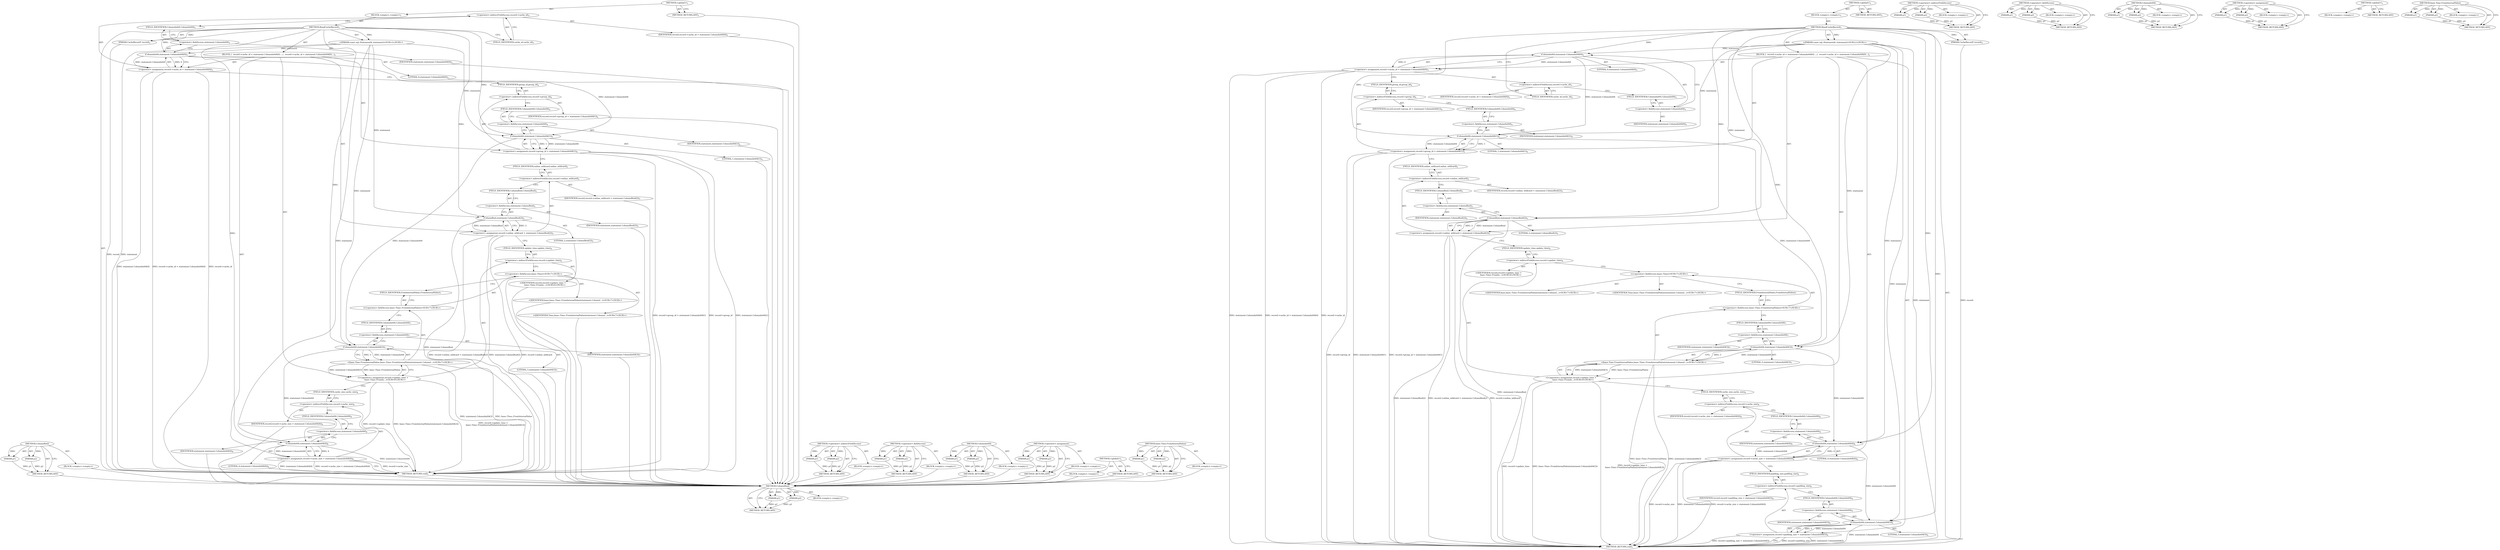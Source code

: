 digraph "base.Time.FromInternalValue" {
vulnerable_106 [label=<(METHOD,ColumnBool)>];
vulnerable_107 [label=<(PARAM,p1)>];
vulnerable_108 [label=<(PARAM,p2)>];
vulnerable_109 [label=<(BLOCK,&lt;empty&gt;,&lt;empty&gt;)>];
vulnerable_110 [label=<(METHOD_RETURN,ANY)>];
vulnerable_6 [label=<(METHOD,&lt;global&gt;)<SUB>1</SUB>>];
vulnerable_7 [label=<(BLOCK,&lt;empty&gt;,&lt;empty&gt;)<SUB>1</SUB>>];
vulnerable_8 [label=<(METHOD,ReadCacheRecord)<SUB>1</SUB>>];
vulnerable_9 [label="<(PARAM,const sql::Statement&amp; statement)<SUB>2</SUB>>"];
vulnerable_10 [label=<(PARAM,CacheRecord* record)<SUB>2</SUB>>];
vulnerable_11 [label=<(BLOCK,{
  record-&gt;cache_id = statement.ColumnInt64(0)...,{
  record-&gt;cache_id = statement.ColumnInt64(0)...)<SUB>2</SUB>>];
vulnerable_12 [label=<(&lt;operator&gt;.assignment,record-&gt;cache_id = statement.ColumnInt64(0))<SUB>3</SUB>>];
vulnerable_13 [label=<(&lt;operator&gt;.indirectFieldAccess,record-&gt;cache_id)<SUB>3</SUB>>];
vulnerable_14 [label=<(IDENTIFIER,record,record-&gt;cache_id = statement.ColumnInt64(0))<SUB>3</SUB>>];
vulnerable_15 [label=<(FIELD_IDENTIFIER,cache_id,cache_id)<SUB>3</SUB>>];
vulnerable_16 [label=<(ColumnInt64,statement.ColumnInt64(0))<SUB>3</SUB>>];
vulnerable_17 [label=<(&lt;operator&gt;.fieldAccess,statement.ColumnInt64)<SUB>3</SUB>>];
vulnerable_18 [label=<(IDENTIFIER,statement,statement.ColumnInt64(0))<SUB>3</SUB>>];
vulnerable_19 [label=<(FIELD_IDENTIFIER,ColumnInt64,ColumnInt64)<SUB>3</SUB>>];
vulnerable_20 [label=<(LITERAL,0,statement.ColumnInt64(0))<SUB>3</SUB>>];
vulnerable_21 [label=<(&lt;operator&gt;.assignment,record-&gt;group_id = statement.ColumnInt64(1))<SUB>4</SUB>>];
vulnerable_22 [label=<(&lt;operator&gt;.indirectFieldAccess,record-&gt;group_id)<SUB>4</SUB>>];
vulnerable_23 [label=<(IDENTIFIER,record,record-&gt;group_id = statement.ColumnInt64(1))<SUB>4</SUB>>];
vulnerable_24 [label=<(FIELD_IDENTIFIER,group_id,group_id)<SUB>4</SUB>>];
vulnerable_25 [label=<(ColumnInt64,statement.ColumnInt64(1))<SUB>4</SUB>>];
vulnerable_26 [label=<(&lt;operator&gt;.fieldAccess,statement.ColumnInt64)<SUB>4</SUB>>];
vulnerable_27 [label=<(IDENTIFIER,statement,statement.ColumnInt64(1))<SUB>4</SUB>>];
vulnerable_28 [label=<(FIELD_IDENTIFIER,ColumnInt64,ColumnInt64)<SUB>4</SUB>>];
vulnerable_29 [label=<(LITERAL,1,statement.ColumnInt64(1))<SUB>4</SUB>>];
vulnerable_30 [label=<(&lt;operator&gt;.assignment,record-&gt;online_wildcard = statement.ColumnBool(2))<SUB>5</SUB>>];
vulnerable_31 [label=<(&lt;operator&gt;.indirectFieldAccess,record-&gt;online_wildcard)<SUB>5</SUB>>];
vulnerable_32 [label=<(IDENTIFIER,record,record-&gt;online_wildcard = statement.ColumnBool(2))<SUB>5</SUB>>];
vulnerable_33 [label=<(FIELD_IDENTIFIER,online_wildcard,online_wildcard)<SUB>5</SUB>>];
vulnerable_34 [label=<(ColumnBool,statement.ColumnBool(2))<SUB>5</SUB>>];
vulnerable_35 [label=<(&lt;operator&gt;.fieldAccess,statement.ColumnBool)<SUB>5</SUB>>];
vulnerable_36 [label=<(IDENTIFIER,statement,statement.ColumnBool(2))<SUB>5</SUB>>];
vulnerable_37 [label=<(FIELD_IDENTIFIER,ColumnBool,ColumnBool)<SUB>5</SUB>>];
vulnerable_38 [label=<(LITERAL,2,statement.ColumnBool(2))<SUB>5</SUB>>];
vulnerable_39 [label="<(&lt;operator&gt;.assignment,record-&gt;update_time =
       base::Time::FromIn...)<SUB>6</SUB>>"];
vulnerable_40 [label=<(&lt;operator&gt;.indirectFieldAccess,record-&gt;update_time)<SUB>6</SUB>>];
vulnerable_41 [label="<(IDENTIFIER,record,record-&gt;update_time =
       base::Time::FromIn...)<SUB>6</SUB>>"];
vulnerable_42 [label=<(FIELD_IDENTIFIER,update_time,update_time)<SUB>6</SUB>>];
vulnerable_43 [label="<(base.Time.FromInternalValue,base::Time::FromInternalValue(statement.ColumnI...)<SUB>7</SUB>>"];
vulnerable_44 [label="<(&lt;operator&gt;.fieldAccess,base::Time::FromInternalValue)<SUB>7</SUB>>"];
vulnerable_45 [label="<(&lt;operator&gt;.fieldAccess,base::Time)<SUB>7</SUB>>"];
vulnerable_46 [label="<(IDENTIFIER,base,base::Time::FromInternalValue(statement.ColumnI...)<SUB>7</SUB>>"];
vulnerable_47 [label="<(IDENTIFIER,Time,base::Time::FromInternalValue(statement.ColumnI...)<SUB>7</SUB>>"];
vulnerable_48 [label=<(FIELD_IDENTIFIER,FromInternalValue,FromInternalValue)<SUB>7</SUB>>];
vulnerable_49 [label=<(ColumnInt64,statement.ColumnInt64(3))<SUB>7</SUB>>];
vulnerable_50 [label=<(&lt;operator&gt;.fieldAccess,statement.ColumnInt64)<SUB>7</SUB>>];
vulnerable_51 [label=<(IDENTIFIER,statement,statement.ColumnInt64(3))<SUB>7</SUB>>];
vulnerable_52 [label=<(FIELD_IDENTIFIER,ColumnInt64,ColumnInt64)<SUB>7</SUB>>];
vulnerable_53 [label=<(LITERAL,3,statement.ColumnInt64(3))<SUB>7</SUB>>];
vulnerable_54 [label=<(&lt;operator&gt;.assignment,record-&gt;cache_size = statement.ColumnInt64(4))<SUB>8</SUB>>];
vulnerable_55 [label=<(&lt;operator&gt;.indirectFieldAccess,record-&gt;cache_size)<SUB>8</SUB>>];
vulnerable_56 [label=<(IDENTIFIER,record,record-&gt;cache_size = statement.ColumnInt64(4))<SUB>8</SUB>>];
vulnerable_57 [label=<(FIELD_IDENTIFIER,cache_size,cache_size)<SUB>8</SUB>>];
vulnerable_58 [label=<(ColumnInt64,statement.ColumnInt64(4))<SUB>8</SUB>>];
vulnerable_59 [label=<(&lt;operator&gt;.fieldAccess,statement.ColumnInt64)<SUB>8</SUB>>];
vulnerable_60 [label=<(IDENTIFIER,statement,statement.ColumnInt64(4))<SUB>8</SUB>>];
vulnerable_61 [label=<(FIELD_IDENTIFIER,ColumnInt64,ColumnInt64)<SUB>8</SUB>>];
vulnerable_62 [label=<(LITERAL,4,statement.ColumnInt64(4))<SUB>8</SUB>>];
vulnerable_63 [label=<(METHOD_RETURN,void)<SUB>1</SUB>>];
vulnerable_65 [label=<(METHOD_RETURN,ANY)<SUB>1</SUB>>];
vulnerable_91 [label=<(METHOD,&lt;operator&gt;.indirectFieldAccess)>];
vulnerable_92 [label=<(PARAM,p1)>];
vulnerable_93 [label=<(PARAM,p2)>];
vulnerable_94 [label=<(BLOCK,&lt;empty&gt;,&lt;empty&gt;)>];
vulnerable_95 [label=<(METHOD_RETURN,ANY)>];
vulnerable_101 [label=<(METHOD,&lt;operator&gt;.fieldAccess)>];
vulnerable_102 [label=<(PARAM,p1)>];
vulnerable_103 [label=<(PARAM,p2)>];
vulnerable_104 [label=<(BLOCK,&lt;empty&gt;,&lt;empty&gt;)>];
vulnerable_105 [label=<(METHOD_RETURN,ANY)>];
vulnerable_96 [label=<(METHOD,ColumnInt64)>];
vulnerable_97 [label=<(PARAM,p1)>];
vulnerable_98 [label=<(PARAM,p2)>];
vulnerable_99 [label=<(BLOCK,&lt;empty&gt;,&lt;empty&gt;)>];
vulnerable_100 [label=<(METHOD_RETURN,ANY)>];
vulnerable_86 [label=<(METHOD,&lt;operator&gt;.assignment)>];
vulnerable_87 [label=<(PARAM,p1)>];
vulnerable_88 [label=<(PARAM,p2)>];
vulnerable_89 [label=<(BLOCK,&lt;empty&gt;,&lt;empty&gt;)>];
vulnerable_90 [label=<(METHOD_RETURN,ANY)>];
vulnerable_80 [label=<(METHOD,&lt;global&gt;)<SUB>1</SUB>>];
vulnerable_81 [label=<(BLOCK,&lt;empty&gt;,&lt;empty&gt;)>];
vulnerable_82 [label=<(METHOD_RETURN,ANY)>];
vulnerable_111 [label=<(METHOD,base.Time.FromInternalValue)>];
vulnerable_112 [label=<(PARAM,p1)>];
vulnerable_113 [label=<(PARAM,p2)>];
vulnerable_114 [label=<(BLOCK,&lt;empty&gt;,&lt;empty&gt;)>];
vulnerable_115 [label=<(METHOD_RETURN,ANY)>];
fixed_115 [label=<(METHOD,ColumnBool)>];
fixed_116 [label=<(PARAM,p1)>];
fixed_117 [label=<(PARAM,p2)>];
fixed_118 [label=<(BLOCK,&lt;empty&gt;,&lt;empty&gt;)>];
fixed_119 [label=<(METHOD_RETURN,ANY)>];
fixed_6 [label=<(METHOD,&lt;global&gt;)<SUB>1</SUB>>];
fixed_7 [label=<(BLOCK,&lt;empty&gt;,&lt;empty&gt;)<SUB>1</SUB>>];
fixed_8 [label=<(METHOD,ReadCacheRecord)<SUB>1</SUB>>];
fixed_9 [label="<(PARAM,const sql::Statement&amp; statement)<SUB>2</SUB>>"];
fixed_10 [label=<(PARAM,CacheRecord* record)<SUB>2</SUB>>];
fixed_11 [label=<(BLOCK,{
  record-&gt;cache_id = statement.ColumnInt64(0)...,{
  record-&gt;cache_id = statement.ColumnInt64(0)...)<SUB>2</SUB>>];
fixed_12 [label=<(&lt;operator&gt;.assignment,record-&gt;cache_id = statement.ColumnInt64(0))<SUB>3</SUB>>];
fixed_13 [label=<(&lt;operator&gt;.indirectFieldAccess,record-&gt;cache_id)<SUB>3</SUB>>];
fixed_14 [label=<(IDENTIFIER,record,record-&gt;cache_id = statement.ColumnInt64(0))<SUB>3</SUB>>];
fixed_15 [label=<(FIELD_IDENTIFIER,cache_id,cache_id)<SUB>3</SUB>>];
fixed_16 [label=<(ColumnInt64,statement.ColumnInt64(0))<SUB>3</SUB>>];
fixed_17 [label=<(&lt;operator&gt;.fieldAccess,statement.ColumnInt64)<SUB>3</SUB>>];
fixed_18 [label=<(IDENTIFIER,statement,statement.ColumnInt64(0))<SUB>3</SUB>>];
fixed_19 [label=<(FIELD_IDENTIFIER,ColumnInt64,ColumnInt64)<SUB>3</SUB>>];
fixed_20 [label=<(LITERAL,0,statement.ColumnInt64(0))<SUB>3</SUB>>];
fixed_21 [label=<(&lt;operator&gt;.assignment,record-&gt;group_id = statement.ColumnInt64(1))<SUB>4</SUB>>];
fixed_22 [label=<(&lt;operator&gt;.indirectFieldAccess,record-&gt;group_id)<SUB>4</SUB>>];
fixed_23 [label=<(IDENTIFIER,record,record-&gt;group_id = statement.ColumnInt64(1))<SUB>4</SUB>>];
fixed_24 [label=<(FIELD_IDENTIFIER,group_id,group_id)<SUB>4</SUB>>];
fixed_25 [label=<(ColumnInt64,statement.ColumnInt64(1))<SUB>4</SUB>>];
fixed_26 [label=<(&lt;operator&gt;.fieldAccess,statement.ColumnInt64)<SUB>4</SUB>>];
fixed_27 [label=<(IDENTIFIER,statement,statement.ColumnInt64(1))<SUB>4</SUB>>];
fixed_28 [label=<(FIELD_IDENTIFIER,ColumnInt64,ColumnInt64)<SUB>4</SUB>>];
fixed_29 [label=<(LITERAL,1,statement.ColumnInt64(1))<SUB>4</SUB>>];
fixed_30 [label=<(&lt;operator&gt;.assignment,record-&gt;online_wildcard = statement.ColumnBool(2))<SUB>5</SUB>>];
fixed_31 [label=<(&lt;operator&gt;.indirectFieldAccess,record-&gt;online_wildcard)<SUB>5</SUB>>];
fixed_32 [label=<(IDENTIFIER,record,record-&gt;online_wildcard = statement.ColumnBool(2))<SUB>5</SUB>>];
fixed_33 [label=<(FIELD_IDENTIFIER,online_wildcard,online_wildcard)<SUB>5</SUB>>];
fixed_34 [label=<(ColumnBool,statement.ColumnBool(2))<SUB>5</SUB>>];
fixed_35 [label=<(&lt;operator&gt;.fieldAccess,statement.ColumnBool)<SUB>5</SUB>>];
fixed_36 [label=<(IDENTIFIER,statement,statement.ColumnBool(2))<SUB>5</SUB>>];
fixed_37 [label=<(FIELD_IDENTIFIER,ColumnBool,ColumnBool)<SUB>5</SUB>>];
fixed_38 [label=<(LITERAL,2,statement.ColumnBool(2))<SUB>5</SUB>>];
fixed_39 [label="<(&lt;operator&gt;.assignment,record-&gt;update_time =
       base::Time::FromIn...)<SUB>6</SUB>>"];
fixed_40 [label=<(&lt;operator&gt;.indirectFieldAccess,record-&gt;update_time)<SUB>6</SUB>>];
fixed_41 [label="<(IDENTIFIER,record,record-&gt;update_time =
       base::Time::FromIn...)<SUB>6</SUB>>"];
fixed_42 [label=<(FIELD_IDENTIFIER,update_time,update_time)<SUB>6</SUB>>];
fixed_43 [label="<(base.Time.FromInternalValue,base::Time::FromInternalValue(statement.ColumnI...)<SUB>7</SUB>>"];
fixed_44 [label="<(&lt;operator&gt;.fieldAccess,base::Time::FromInternalValue)<SUB>7</SUB>>"];
fixed_45 [label="<(&lt;operator&gt;.fieldAccess,base::Time)<SUB>7</SUB>>"];
fixed_46 [label="<(IDENTIFIER,base,base::Time::FromInternalValue(statement.ColumnI...)<SUB>7</SUB>>"];
fixed_47 [label="<(IDENTIFIER,Time,base::Time::FromInternalValue(statement.ColumnI...)<SUB>7</SUB>>"];
fixed_48 [label=<(FIELD_IDENTIFIER,FromInternalValue,FromInternalValue)<SUB>7</SUB>>];
fixed_49 [label=<(ColumnInt64,statement.ColumnInt64(3))<SUB>7</SUB>>];
fixed_50 [label=<(&lt;operator&gt;.fieldAccess,statement.ColumnInt64)<SUB>7</SUB>>];
fixed_51 [label=<(IDENTIFIER,statement,statement.ColumnInt64(3))<SUB>7</SUB>>];
fixed_52 [label=<(FIELD_IDENTIFIER,ColumnInt64,ColumnInt64)<SUB>7</SUB>>];
fixed_53 [label=<(LITERAL,3,statement.ColumnInt64(3))<SUB>7</SUB>>];
fixed_54 [label=<(&lt;operator&gt;.assignment,record-&gt;cache_size = statement.ColumnInt64(4))<SUB>8</SUB>>];
fixed_55 [label=<(&lt;operator&gt;.indirectFieldAccess,record-&gt;cache_size)<SUB>8</SUB>>];
fixed_56 [label=<(IDENTIFIER,record,record-&gt;cache_size = statement.ColumnInt64(4))<SUB>8</SUB>>];
fixed_57 [label=<(FIELD_IDENTIFIER,cache_size,cache_size)<SUB>8</SUB>>];
fixed_58 [label=<(ColumnInt64,statement.ColumnInt64(4))<SUB>8</SUB>>];
fixed_59 [label=<(&lt;operator&gt;.fieldAccess,statement.ColumnInt64)<SUB>8</SUB>>];
fixed_60 [label=<(IDENTIFIER,statement,statement.ColumnInt64(4))<SUB>8</SUB>>];
fixed_61 [label=<(FIELD_IDENTIFIER,ColumnInt64,ColumnInt64)<SUB>8</SUB>>];
fixed_62 [label=<(LITERAL,4,statement.ColumnInt64(4))<SUB>8</SUB>>];
fixed_63 [label=<(&lt;operator&gt;.assignment,record-&gt;padding_size = statement.ColumnInt64(5))<SUB>9</SUB>>];
fixed_64 [label=<(&lt;operator&gt;.indirectFieldAccess,record-&gt;padding_size)<SUB>9</SUB>>];
fixed_65 [label=<(IDENTIFIER,record,record-&gt;padding_size = statement.ColumnInt64(5))<SUB>9</SUB>>];
fixed_66 [label=<(FIELD_IDENTIFIER,padding_size,padding_size)<SUB>9</SUB>>];
fixed_67 [label=<(ColumnInt64,statement.ColumnInt64(5))<SUB>9</SUB>>];
fixed_68 [label=<(&lt;operator&gt;.fieldAccess,statement.ColumnInt64)<SUB>9</SUB>>];
fixed_69 [label=<(IDENTIFIER,statement,statement.ColumnInt64(5))<SUB>9</SUB>>];
fixed_70 [label=<(FIELD_IDENTIFIER,ColumnInt64,ColumnInt64)<SUB>9</SUB>>];
fixed_71 [label=<(LITERAL,5,statement.ColumnInt64(5))<SUB>9</SUB>>];
fixed_72 [label=<(METHOD_RETURN,void)<SUB>1</SUB>>];
fixed_74 [label=<(METHOD_RETURN,ANY)<SUB>1</SUB>>];
fixed_100 [label=<(METHOD,&lt;operator&gt;.indirectFieldAccess)>];
fixed_101 [label=<(PARAM,p1)>];
fixed_102 [label=<(PARAM,p2)>];
fixed_103 [label=<(BLOCK,&lt;empty&gt;,&lt;empty&gt;)>];
fixed_104 [label=<(METHOD_RETURN,ANY)>];
fixed_110 [label=<(METHOD,&lt;operator&gt;.fieldAccess)>];
fixed_111 [label=<(PARAM,p1)>];
fixed_112 [label=<(PARAM,p2)>];
fixed_113 [label=<(BLOCK,&lt;empty&gt;,&lt;empty&gt;)>];
fixed_114 [label=<(METHOD_RETURN,ANY)>];
fixed_105 [label=<(METHOD,ColumnInt64)>];
fixed_106 [label=<(PARAM,p1)>];
fixed_107 [label=<(PARAM,p2)>];
fixed_108 [label=<(BLOCK,&lt;empty&gt;,&lt;empty&gt;)>];
fixed_109 [label=<(METHOD_RETURN,ANY)>];
fixed_95 [label=<(METHOD,&lt;operator&gt;.assignment)>];
fixed_96 [label=<(PARAM,p1)>];
fixed_97 [label=<(PARAM,p2)>];
fixed_98 [label=<(BLOCK,&lt;empty&gt;,&lt;empty&gt;)>];
fixed_99 [label=<(METHOD_RETURN,ANY)>];
fixed_89 [label=<(METHOD,&lt;global&gt;)<SUB>1</SUB>>];
fixed_90 [label=<(BLOCK,&lt;empty&gt;,&lt;empty&gt;)>];
fixed_91 [label=<(METHOD_RETURN,ANY)>];
fixed_120 [label=<(METHOD,base.Time.FromInternalValue)>];
fixed_121 [label=<(PARAM,p1)>];
fixed_122 [label=<(PARAM,p2)>];
fixed_123 [label=<(BLOCK,&lt;empty&gt;,&lt;empty&gt;)>];
fixed_124 [label=<(METHOD_RETURN,ANY)>];
vulnerable_106 -> vulnerable_107  [key=0, label="AST: "];
vulnerable_106 -> vulnerable_107  [key=1, label="DDG: "];
vulnerable_106 -> vulnerable_109  [key=0, label="AST: "];
vulnerable_106 -> vulnerable_108  [key=0, label="AST: "];
vulnerable_106 -> vulnerable_108  [key=1, label="DDG: "];
vulnerable_106 -> vulnerable_110  [key=0, label="AST: "];
vulnerable_106 -> vulnerable_110  [key=1, label="CFG: "];
vulnerable_107 -> vulnerable_110  [key=0, label="DDG: p1"];
vulnerable_108 -> vulnerable_110  [key=0, label="DDG: p2"];
vulnerable_109 -> fixed_115  [key=0];
vulnerable_110 -> fixed_115  [key=0];
vulnerable_6 -> vulnerable_7  [key=0, label="AST: "];
vulnerable_6 -> vulnerable_65  [key=0, label="AST: "];
vulnerable_6 -> vulnerable_65  [key=1, label="CFG: "];
vulnerable_7 -> vulnerable_8  [key=0, label="AST: "];
vulnerable_8 -> vulnerable_9  [key=0, label="AST: "];
vulnerable_8 -> vulnerable_9  [key=1, label="DDG: "];
vulnerable_8 -> vulnerable_10  [key=0, label="AST: "];
vulnerable_8 -> vulnerable_10  [key=1, label="DDG: "];
vulnerable_8 -> vulnerable_11  [key=0, label="AST: "];
vulnerable_8 -> vulnerable_63  [key=0, label="AST: "];
vulnerable_8 -> vulnerable_15  [key=0, label="CFG: "];
vulnerable_8 -> vulnerable_16  [key=0, label="DDG: "];
vulnerable_8 -> vulnerable_25  [key=0, label="DDG: "];
vulnerable_8 -> vulnerable_34  [key=0, label="DDG: "];
vulnerable_8 -> vulnerable_58  [key=0, label="DDG: "];
vulnerable_8 -> vulnerable_49  [key=0, label="DDG: "];
vulnerable_9 -> vulnerable_63  [key=0, label="DDG: statement"];
vulnerable_9 -> vulnerable_16  [key=0, label="DDG: statement"];
vulnerable_9 -> vulnerable_25  [key=0, label="DDG: statement"];
vulnerable_9 -> vulnerable_34  [key=0, label="DDG: statement"];
vulnerable_9 -> vulnerable_58  [key=0, label="DDG: statement"];
vulnerable_9 -> vulnerable_49  [key=0, label="DDG: statement"];
vulnerable_10 -> vulnerable_63  [key=0, label="DDG: record"];
vulnerable_11 -> vulnerable_12  [key=0, label="AST: "];
vulnerable_11 -> vulnerable_21  [key=0, label="AST: "];
vulnerable_11 -> vulnerable_30  [key=0, label="AST: "];
vulnerable_11 -> vulnerable_39  [key=0, label="AST: "];
vulnerable_11 -> vulnerable_54  [key=0, label="AST: "];
vulnerable_12 -> vulnerable_13  [key=0, label="AST: "];
vulnerable_12 -> vulnerable_16  [key=0, label="AST: "];
vulnerable_12 -> vulnerable_24  [key=0, label="CFG: "];
vulnerable_12 -> vulnerable_63  [key=0, label="DDG: record-&gt;cache_id"];
vulnerable_12 -> vulnerable_63  [key=1, label="DDG: statement.ColumnInt64(0)"];
vulnerable_12 -> vulnerable_63  [key=2, label="DDG: record-&gt;cache_id = statement.ColumnInt64(0)"];
vulnerable_13 -> vulnerable_14  [key=0, label="AST: "];
vulnerable_13 -> vulnerable_15  [key=0, label="AST: "];
vulnerable_13 -> vulnerable_19  [key=0, label="CFG: "];
vulnerable_14 -> fixed_115  [key=0];
vulnerable_15 -> vulnerable_13  [key=0, label="CFG: "];
vulnerable_16 -> vulnerable_17  [key=0, label="AST: "];
vulnerable_16 -> vulnerable_20  [key=0, label="AST: "];
vulnerable_16 -> vulnerable_12  [key=0, label="CFG: "];
vulnerable_16 -> vulnerable_12  [key=1, label="DDG: statement.ColumnInt64"];
vulnerable_16 -> vulnerable_12  [key=2, label="DDG: 0"];
vulnerable_16 -> vulnerable_25  [key=0, label="DDG: statement.ColumnInt64"];
vulnerable_17 -> vulnerable_18  [key=0, label="AST: "];
vulnerable_17 -> vulnerable_19  [key=0, label="AST: "];
vulnerable_17 -> vulnerable_16  [key=0, label="CFG: "];
vulnerable_18 -> fixed_115  [key=0];
vulnerable_19 -> vulnerable_17  [key=0, label="CFG: "];
vulnerable_20 -> fixed_115  [key=0];
vulnerable_21 -> vulnerable_22  [key=0, label="AST: "];
vulnerable_21 -> vulnerable_25  [key=0, label="AST: "];
vulnerable_21 -> vulnerable_33  [key=0, label="CFG: "];
vulnerable_21 -> vulnerable_63  [key=0, label="DDG: record-&gt;group_id"];
vulnerable_21 -> vulnerable_63  [key=1, label="DDG: statement.ColumnInt64(1)"];
vulnerable_21 -> vulnerable_63  [key=2, label="DDG: record-&gt;group_id = statement.ColumnInt64(1)"];
vulnerable_22 -> vulnerable_23  [key=0, label="AST: "];
vulnerable_22 -> vulnerable_24  [key=0, label="AST: "];
vulnerable_22 -> vulnerable_28  [key=0, label="CFG: "];
vulnerable_23 -> fixed_115  [key=0];
vulnerable_24 -> vulnerable_22  [key=0, label="CFG: "];
vulnerable_25 -> vulnerable_26  [key=0, label="AST: "];
vulnerable_25 -> vulnerable_29  [key=0, label="AST: "];
vulnerable_25 -> vulnerable_21  [key=0, label="CFG: "];
vulnerable_25 -> vulnerable_21  [key=1, label="DDG: statement.ColumnInt64"];
vulnerable_25 -> vulnerable_21  [key=2, label="DDG: 1"];
vulnerable_25 -> vulnerable_49  [key=0, label="DDG: statement.ColumnInt64"];
vulnerable_26 -> vulnerable_27  [key=0, label="AST: "];
vulnerable_26 -> vulnerable_28  [key=0, label="AST: "];
vulnerable_26 -> vulnerable_25  [key=0, label="CFG: "];
vulnerable_27 -> fixed_115  [key=0];
vulnerable_28 -> vulnerable_26  [key=0, label="CFG: "];
vulnerable_29 -> fixed_115  [key=0];
vulnerable_30 -> vulnerable_31  [key=0, label="AST: "];
vulnerable_30 -> vulnerable_34  [key=0, label="AST: "];
vulnerable_30 -> vulnerable_42  [key=0, label="CFG: "];
vulnerable_30 -> vulnerable_63  [key=0, label="DDG: record-&gt;online_wildcard"];
vulnerable_30 -> vulnerable_63  [key=1, label="DDG: statement.ColumnBool(2)"];
vulnerable_30 -> vulnerable_63  [key=2, label="DDG: record-&gt;online_wildcard = statement.ColumnBool(2)"];
vulnerable_31 -> vulnerable_32  [key=0, label="AST: "];
vulnerable_31 -> vulnerable_33  [key=0, label="AST: "];
vulnerable_31 -> vulnerable_37  [key=0, label="CFG: "];
vulnerable_32 -> fixed_115  [key=0];
vulnerable_33 -> vulnerable_31  [key=0, label="CFG: "];
vulnerable_34 -> vulnerable_35  [key=0, label="AST: "];
vulnerable_34 -> vulnerable_38  [key=0, label="AST: "];
vulnerable_34 -> vulnerable_30  [key=0, label="CFG: "];
vulnerable_34 -> vulnerable_30  [key=1, label="DDG: statement.ColumnBool"];
vulnerable_34 -> vulnerable_30  [key=2, label="DDG: 2"];
vulnerable_34 -> vulnerable_63  [key=0, label="DDG: statement.ColumnBool"];
vulnerable_35 -> vulnerable_36  [key=0, label="AST: "];
vulnerable_35 -> vulnerable_37  [key=0, label="AST: "];
vulnerable_35 -> vulnerable_34  [key=0, label="CFG: "];
vulnerable_36 -> fixed_115  [key=0];
vulnerable_37 -> vulnerable_35  [key=0, label="CFG: "];
vulnerable_38 -> fixed_115  [key=0];
vulnerable_39 -> vulnerable_40  [key=0, label="AST: "];
vulnerable_39 -> vulnerable_43  [key=0, label="AST: "];
vulnerable_39 -> vulnerable_57  [key=0, label="CFG: "];
vulnerable_39 -> vulnerable_63  [key=0, label="DDG: record-&gt;update_time"];
vulnerable_39 -> vulnerable_63  [key=1, label="DDG: base::Time::FromInternalValue(statement.ColumnInt64(3))"];
vulnerable_39 -> vulnerable_63  [key=2, label="DDG: record-&gt;update_time =
       base::Time::FromInternalValue(statement.ColumnInt64(3))"];
vulnerable_40 -> vulnerable_41  [key=0, label="AST: "];
vulnerable_40 -> vulnerable_42  [key=0, label="AST: "];
vulnerable_40 -> vulnerable_45  [key=0, label="CFG: "];
vulnerable_41 -> fixed_115  [key=0];
vulnerable_42 -> vulnerable_40  [key=0, label="CFG: "];
vulnerable_43 -> vulnerable_44  [key=0, label="AST: "];
vulnerable_43 -> vulnerable_49  [key=0, label="AST: "];
vulnerable_43 -> vulnerable_39  [key=0, label="CFG: "];
vulnerable_43 -> vulnerable_39  [key=1, label="DDG: base::Time::FromInternalValue"];
vulnerable_43 -> vulnerable_39  [key=2, label="DDG: statement.ColumnInt64(3)"];
vulnerable_43 -> vulnerable_63  [key=0, label="DDG: base::Time::FromInternalValue"];
vulnerable_43 -> vulnerable_63  [key=1, label="DDG: statement.ColumnInt64(3)"];
vulnerable_44 -> vulnerable_45  [key=0, label="AST: "];
vulnerable_44 -> vulnerable_48  [key=0, label="AST: "];
vulnerable_44 -> vulnerable_52  [key=0, label="CFG: "];
vulnerable_45 -> vulnerable_46  [key=0, label="AST: "];
vulnerable_45 -> vulnerable_47  [key=0, label="AST: "];
vulnerable_45 -> vulnerable_48  [key=0, label="CFG: "];
vulnerable_46 -> fixed_115  [key=0];
vulnerable_47 -> fixed_115  [key=0];
vulnerable_48 -> vulnerable_44  [key=0, label="CFG: "];
vulnerable_49 -> vulnerable_50  [key=0, label="AST: "];
vulnerable_49 -> vulnerable_53  [key=0, label="AST: "];
vulnerable_49 -> vulnerable_43  [key=0, label="CFG: "];
vulnerable_49 -> vulnerable_43  [key=1, label="DDG: statement.ColumnInt64"];
vulnerable_49 -> vulnerable_43  [key=2, label="DDG: 3"];
vulnerable_49 -> vulnerable_58  [key=0, label="DDG: statement.ColumnInt64"];
vulnerable_50 -> vulnerable_51  [key=0, label="AST: "];
vulnerable_50 -> vulnerable_52  [key=0, label="AST: "];
vulnerable_50 -> vulnerable_49  [key=0, label="CFG: "];
vulnerable_51 -> fixed_115  [key=0];
vulnerable_52 -> vulnerable_50  [key=0, label="CFG: "];
vulnerable_53 -> fixed_115  [key=0];
vulnerable_54 -> vulnerable_55  [key=0, label="AST: "];
vulnerable_54 -> vulnerable_58  [key=0, label="AST: "];
vulnerable_54 -> vulnerable_63  [key=0, label="CFG: "];
vulnerable_54 -> vulnerable_63  [key=1, label="DDG: record-&gt;cache_size"];
vulnerable_54 -> vulnerable_63  [key=2, label="DDG: statement.ColumnInt64(4)"];
vulnerable_54 -> vulnerable_63  [key=3, label="DDG: record-&gt;cache_size = statement.ColumnInt64(4)"];
vulnerable_55 -> vulnerable_56  [key=0, label="AST: "];
vulnerable_55 -> vulnerable_57  [key=0, label="AST: "];
vulnerable_55 -> vulnerable_61  [key=0, label="CFG: "];
vulnerable_56 -> fixed_115  [key=0];
vulnerable_57 -> vulnerable_55  [key=0, label="CFG: "];
vulnerable_58 -> vulnerable_59  [key=0, label="AST: "];
vulnerable_58 -> vulnerable_62  [key=0, label="AST: "];
vulnerable_58 -> vulnerable_54  [key=0, label="CFG: "];
vulnerable_58 -> vulnerable_54  [key=1, label="DDG: statement.ColumnInt64"];
vulnerable_58 -> vulnerable_54  [key=2, label="DDG: 4"];
vulnerable_58 -> vulnerable_63  [key=0, label="DDG: statement.ColumnInt64"];
vulnerable_59 -> vulnerable_60  [key=0, label="AST: "];
vulnerable_59 -> vulnerable_61  [key=0, label="AST: "];
vulnerable_59 -> vulnerable_58  [key=0, label="CFG: "];
vulnerable_60 -> fixed_115  [key=0];
vulnerable_61 -> vulnerable_59  [key=0, label="CFG: "];
vulnerable_62 -> fixed_115  [key=0];
vulnerable_63 -> fixed_115  [key=0];
vulnerable_65 -> fixed_115  [key=0];
vulnerable_91 -> vulnerable_92  [key=0, label="AST: "];
vulnerable_91 -> vulnerable_92  [key=1, label="DDG: "];
vulnerable_91 -> vulnerable_94  [key=0, label="AST: "];
vulnerable_91 -> vulnerable_93  [key=0, label="AST: "];
vulnerable_91 -> vulnerable_93  [key=1, label="DDG: "];
vulnerable_91 -> vulnerable_95  [key=0, label="AST: "];
vulnerable_91 -> vulnerable_95  [key=1, label="CFG: "];
vulnerable_92 -> vulnerable_95  [key=0, label="DDG: p1"];
vulnerable_93 -> vulnerable_95  [key=0, label="DDG: p2"];
vulnerable_94 -> fixed_115  [key=0];
vulnerable_95 -> fixed_115  [key=0];
vulnerable_101 -> vulnerable_102  [key=0, label="AST: "];
vulnerable_101 -> vulnerable_102  [key=1, label="DDG: "];
vulnerable_101 -> vulnerable_104  [key=0, label="AST: "];
vulnerable_101 -> vulnerable_103  [key=0, label="AST: "];
vulnerable_101 -> vulnerable_103  [key=1, label="DDG: "];
vulnerable_101 -> vulnerable_105  [key=0, label="AST: "];
vulnerable_101 -> vulnerable_105  [key=1, label="CFG: "];
vulnerable_102 -> vulnerable_105  [key=0, label="DDG: p1"];
vulnerable_103 -> vulnerable_105  [key=0, label="DDG: p2"];
vulnerable_104 -> fixed_115  [key=0];
vulnerable_105 -> fixed_115  [key=0];
vulnerable_96 -> vulnerable_97  [key=0, label="AST: "];
vulnerable_96 -> vulnerable_97  [key=1, label="DDG: "];
vulnerable_96 -> vulnerable_99  [key=0, label="AST: "];
vulnerable_96 -> vulnerable_98  [key=0, label="AST: "];
vulnerable_96 -> vulnerable_98  [key=1, label="DDG: "];
vulnerable_96 -> vulnerable_100  [key=0, label="AST: "];
vulnerable_96 -> vulnerable_100  [key=1, label="CFG: "];
vulnerable_97 -> vulnerable_100  [key=0, label="DDG: p1"];
vulnerable_98 -> vulnerable_100  [key=0, label="DDG: p2"];
vulnerable_99 -> fixed_115  [key=0];
vulnerable_100 -> fixed_115  [key=0];
vulnerable_86 -> vulnerable_87  [key=0, label="AST: "];
vulnerable_86 -> vulnerable_87  [key=1, label="DDG: "];
vulnerable_86 -> vulnerable_89  [key=0, label="AST: "];
vulnerable_86 -> vulnerable_88  [key=0, label="AST: "];
vulnerable_86 -> vulnerable_88  [key=1, label="DDG: "];
vulnerable_86 -> vulnerable_90  [key=0, label="AST: "];
vulnerable_86 -> vulnerable_90  [key=1, label="CFG: "];
vulnerable_87 -> vulnerable_90  [key=0, label="DDG: p1"];
vulnerable_88 -> vulnerable_90  [key=0, label="DDG: p2"];
vulnerable_89 -> fixed_115  [key=0];
vulnerable_90 -> fixed_115  [key=0];
vulnerable_80 -> vulnerable_81  [key=0, label="AST: "];
vulnerable_80 -> vulnerable_82  [key=0, label="AST: "];
vulnerable_80 -> vulnerable_82  [key=1, label="CFG: "];
vulnerable_81 -> fixed_115  [key=0];
vulnerable_82 -> fixed_115  [key=0];
vulnerable_111 -> vulnerable_112  [key=0, label="AST: "];
vulnerable_111 -> vulnerable_112  [key=1, label="DDG: "];
vulnerable_111 -> vulnerable_114  [key=0, label="AST: "];
vulnerable_111 -> vulnerable_113  [key=0, label="AST: "];
vulnerable_111 -> vulnerable_113  [key=1, label="DDG: "];
vulnerable_111 -> vulnerable_115  [key=0, label="AST: "];
vulnerable_111 -> vulnerable_115  [key=1, label="CFG: "];
vulnerable_112 -> vulnerable_115  [key=0, label="DDG: p1"];
vulnerable_113 -> vulnerable_115  [key=0, label="DDG: p2"];
vulnerable_114 -> fixed_115  [key=0];
vulnerable_115 -> fixed_115  [key=0];
fixed_115 -> fixed_116  [key=0, label="AST: "];
fixed_115 -> fixed_116  [key=1, label="DDG: "];
fixed_115 -> fixed_118  [key=0, label="AST: "];
fixed_115 -> fixed_117  [key=0, label="AST: "];
fixed_115 -> fixed_117  [key=1, label="DDG: "];
fixed_115 -> fixed_119  [key=0, label="AST: "];
fixed_115 -> fixed_119  [key=1, label="CFG: "];
fixed_116 -> fixed_119  [key=0, label="DDG: p1"];
fixed_117 -> fixed_119  [key=0, label="DDG: p2"];
fixed_6 -> fixed_7  [key=0, label="AST: "];
fixed_6 -> fixed_74  [key=0, label="AST: "];
fixed_6 -> fixed_74  [key=1, label="CFG: "];
fixed_7 -> fixed_8  [key=0, label="AST: "];
fixed_8 -> fixed_9  [key=0, label="AST: "];
fixed_8 -> fixed_9  [key=1, label="DDG: "];
fixed_8 -> fixed_10  [key=0, label="AST: "];
fixed_8 -> fixed_10  [key=1, label="DDG: "];
fixed_8 -> fixed_11  [key=0, label="AST: "];
fixed_8 -> fixed_72  [key=0, label="AST: "];
fixed_8 -> fixed_15  [key=0, label="CFG: "];
fixed_8 -> fixed_16  [key=0, label="DDG: "];
fixed_8 -> fixed_25  [key=0, label="DDG: "];
fixed_8 -> fixed_34  [key=0, label="DDG: "];
fixed_8 -> fixed_58  [key=0, label="DDG: "];
fixed_8 -> fixed_67  [key=0, label="DDG: "];
fixed_8 -> fixed_49  [key=0, label="DDG: "];
fixed_9 -> fixed_72  [key=0, label="DDG: statement"];
fixed_9 -> fixed_16  [key=0, label="DDG: statement"];
fixed_9 -> fixed_25  [key=0, label="DDG: statement"];
fixed_9 -> fixed_34  [key=0, label="DDG: statement"];
fixed_9 -> fixed_58  [key=0, label="DDG: statement"];
fixed_9 -> fixed_67  [key=0, label="DDG: statement"];
fixed_9 -> fixed_49  [key=0, label="DDG: statement"];
fixed_10 -> fixed_72  [key=0, label="DDG: record"];
fixed_11 -> fixed_12  [key=0, label="AST: "];
fixed_11 -> fixed_21  [key=0, label="AST: "];
fixed_11 -> fixed_30  [key=0, label="AST: "];
fixed_11 -> fixed_39  [key=0, label="AST: "];
fixed_11 -> fixed_54  [key=0, label="AST: "];
fixed_11 -> fixed_63  [key=0, label="AST: "];
fixed_12 -> fixed_13  [key=0, label="AST: "];
fixed_12 -> fixed_16  [key=0, label="AST: "];
fixed_12 -> fixed_24  [key=0, label="CFG: "];
fixed_12 -> fixed_72  [key=0, label="DDG: record-&gt;cache_id"];
fixed_12 -> fixed_72  [key=1, label="DDG: statement.ColumnInt64(0)"];
fixed_12 -> fixed_72  [key=2, label="DDG: record-&gt;cache_id = statement.ColumnInt64(0)"];
fixed_13 -> fixed_14  [key=0, label="AST: "];
fixed_13 -> fixed_15  [key=0, label="AST: "];
fixed_13 -> fixed_19  [key=0, label="CFG: "];
fixed_15 -> fixed_13  [key=0, label="CFG: "];
fixed_16 -> fixed_17  [key=0, label="AST: "];
fixed_16 -> fixed_20  [key=0, label="AST: "];
fixed_16 -> fixed_12  [key=0, label="CFG: "];
fixed_16 -> fixed_12  [key=1, label="DDG: statement.ColumnInt64"];
fixed_16 -> fixed_12  [key=2, label="DDG: 0"];
fixed_16 -> fixed_25  [key=0, label="DDG: statement.ColumnInt64"];
fixed_17 -> fixed_18  [key=0, label="AST: "];
fixed_17 -> fixed_19  [key=0, label="AST: "];
fixed_17 -> fixed_16  [key=0, label="CFG: "];
fixed_19 -> fixed_17  [key=0, label="CFG: "];
fixed_21 -> fixed_22  [key=0, label="AST: "];
fixed_21 -> fixed_25  [key=0, label="AST: "];
fixed_21 -> fixed_33  [key=0, label="CFG: "];
fixed_21 -> fixed_72  [key=0, label="DDG: record-&gt;group_id"];
fixed_21 -> fixed_72  [key=1, label="DDG: statement.ColumnInt64(1)"];
fixed_21 -> fixed_72  [key=2, label="DDG: record-&gt;group_id = statement.ColumnInt64(1)"];
fixed_22 -> fixed_23  [key=0, label="AST: "];
fixed_22 -> fixed_24  [key=0, label="AST: "];
fixed_22 -> fixed_28  [key=0, label="CFG: "];
fixed_24 -> fixed_22  [key=0, label="CFG: "];
fixed_25 -> fixed_26  [key=0, label="AST: "];
fixed_25 -> fixed_29  [key=0, label="AST: "];
fixed_25 -> fixed_21  [key=0, label="CFG: "];
fixed_25 -> fixed_21  [key=1, label="DDG: statement.ColumnInt64"];
fixed_25 -> fixed_21  [key=2, label="DDG: 1"];
fixed_25 -> fixed_49  [key=0, label="DDG: statement.ColumnInt64"];
fixed_26 -> fixed_27  [key=0, label="AST: "];
fixed_26 -> fixed_28  [key=0, label="AST: "];
fixed_26 -> fixed_25  [key=0, label="CFG: "];
fixed_28 -> fixed_26  [key=0, label="CFG: "];
fixed_30 -> fixed_31  [key=0, label="AST: "];
fixed_30 -> fixed_34  [key=0, label="AST: "];
fixed_30 -> fixed_42  [key=0, label="CFG: "];
fixed_30 -> fixed_72  [key=0, label="DDG: record-&gt;online_wildcard"];
fixed_30 -> fixed_72  [key=1, label="DDG: statement.ColumnBool(2)"];
fixed_30 -> fixed_72  [key=2, label="DDG: record-&gt;online_wildcard = statement.ColumnBool(2)"];
fixed_31 -> fixed_32  [key=0, label="AST: "];
fixed_31 -> fixed_33  [key=0, label="AST: "];
fixed_31 -> fixed_37  [key=0, label="CFG: "];
fixed_33 -> fixed_31  [key=0, label="CFG: "];
fixed_34 -> fixed_35  [key=0, label="AST: "];
fixed_34 -> fixed_38  [key=0, label="AST: "];
fixed_34 -> fixed_30  [key=0, label="CFG: "];
fixed_34 -> fixed_30  [key=1, label="DDG: statement.ColumnBool"];
fixed_34 -> fixed_30  [key=2, label="DDG: 2"];
fixed_34 -> fixed_72  [key=0, label="DDG: statement.ColumnBool"];
fixed_35 -> fixed_36  [key=0, label="AST: "];
fixed_35 -> fixed_37  [key=0, label="AST: "];
fixed_35 -> fixed_34  [key=0, label="CFG: "];
fixed_37 -> fixed_35  [key=0, label="CFG: "];
fixed_39 -> fixed_40  [key=0, label="AST: "];
fixed_39 -> fixed_43  [key=0, label="AST: "];
fixed_39 -> fixed_57  [key=0, label="CFG: "];
fixed_39 -> fixed_72  [key=0, label="DDG: record-&gt;update_time"];
fixed_39 -> fixed_72  [key=1, label="DDG: base::Time::FromInternalValue(statement.ColumnInt64(3))"];
fixed_39 -> fixed_72  [key=2, label="DDG: record-&gt;update_time =
       base::Time::FromInternalValue(statement.ColumnInt64(3))"];
fixed_40 -> fixed_41  [key=0, label="AST: "];
fixed_40 -> fixed_42  [key=0, label="AST: "];
fixed_40 -> fixed_45  [key=0, label="CFG: "];
fixed_42 -> fixed_40  [key=0, label="CFG: "];
fixed_43 -> fixed_44  [key=0, label="AST: "];
fixed_43 -> fixed_49  [key=0, label="AST: "];
fixed_43 -> fixed_39  [key=0, label="CFG: "];
fixed_43 -> fixed_39  [key=1, label="DDG: base::Time::FromInternalValue"];
fixed_43 -> fixed_39  [key=2, label="DDG: statement.ColumnInt64(3)"];
fixed_43 -> fixed_72  [key=0, label="DDG: base::Time::FromInternalValue"];
fixed_43 -> fixed_72  [key=1, label="DDG: statement.ColumnInt64(3)"];
fixed_44 -> fixed_45  [key=0, label="AST: "];
fixed_44 -> fixed_48  [key=0, label="AST: "];
fixed_44 -> fixed_52  [key=0, label="CFG: "];
fixed_45 -> fixed_46  [key=0, label="AST: "];
fixed_45 -> fixed_47  [key=0, label="AST: "];
fixed_45 -> fixed_48  [key=0, label="CFG: "];
fixed_48 -> fixed_44  [key=0, label="CFG: "];
fixed_49 -> fixed_50  [key=0, label="AST: "];
fixed_49 -> fixed_53  [key=0, label="AST: "];
fixed_49 -> fixed_43  [key=0, label="CFG: "];
fixed_49 -> fixed_43  [key=1, label="DDG: statement.ColumnInt64"];
fixed_49 -> fixed_43  [key=2, label="DDG: 3"];
fixed_49 -> fixed_58  [key=0, label="DDG: statement.ColumnInt64"];
fixed_50 -> fixed_51  [key=0, label="AST: "];
fixed_50 -> fixed_52  [key=0, label="AST: "];
fixed_50 -> fixed_49  [key=0, label="CFG: "];
fixed_52 -> fixed_50  [key=0, label="CFG: "];
fixed_54 -> fixed_55  [key=0, label="AST: "];
fixed_54 -> fixed_58  [key=0, label="AST: "];
fixed_54 -> fixed_66  [key=0, label="CFG: "];
fixed_54 -> fixed_72  [key=0, label="DDG: record-&gt;cache_size"];
fixed_54 -> fixed_72  [key=1, label="DDG: statement.ColumnInt64(4)"];
fixed_54 -> fixed_72  [key=2, label="DDG: record-&gt;cache_size = statement.ColumnInt64(4)"];
fixed_55 -> fixed_56  [key=0, label="AST: "];
fixed_55 -> fixed_57  [key=0, label="AST: "];
fixed_55 -> fixed_61  [key=0, label="CFG: "];
fixed_57 -> fixed_55  [key=0, label="CFG: "];
fixed_58 -> fixed_59  [key=0, label="AST: "];
fixed_58 -> fixed_62  [key=0, label="AST: "];
fixed_58 -> fixed_54  [key=0, label="CFG: "];
fixed_58 -> fixed_54  [key=1, label="DDG: statement.ColumnInt64"];
fixed_58 -> fixed_54  [key=2, label="DDG: 4"];
fixed_58 -> fixed_67  [key=0, label="DDG: statement.ColumnInt64"];
fixed_59 -> fixed_60  [key=0, label="AST: "];
fixed_59 -> fixed_61  [key=0, label="AST: "];
fixed_59 -> fixed_58  [key=0, label="CFG: "];
fixed_61 -> fixed_59  [key=0, label="CFG: "];
fixed_63 -> fixed_64  [key=0, label="AST: "];
fixed_63 -> fixed_67  [key=0, label="AST: "];
fixed_63 -> fixed_72  [key=0, label="CFG: "];
fixed_63 -> fixed_72  [key=1, label="DDG: record-&gt;padding_size"];
fixed_63 -> fixed_72  [key=2, label="DDG: statement.ColumnInt64(5)"];
fixed_63 -> fixed_72  [key=3, label="DDG: record-&gt;padding_size = statement.ColumnInt64(5)"];
fixed_64 -> fixed_65  [key=0, label="AST: "];
fixed_64 -> fixed_66  [key=0, label="AST: "];
fixed_64 -> fixed_70  [key=0, label="CFG: "];
fixed_66 -> fixed_64  [key=0, label="CFG: "];
fixed_67 -> fixed_68  [key=0, label="AST: "];
fixed_67 -> fixed_71  [key=0, label="AST: "];
fixed_67 -> fixed_63  [key=0, label="CFG: "];
fixed_67 -> fixed_63  [key=1, label="DDG: statement.ColumnInt64"];
fixed_67 -> fixed_63  [key=2, label="DDG: 5"];
fixed_67 -> fixed_72  [key=0, label="DDG: statement.ColumnInt64"];
fixed_68 -> fixed_69  [key=0, label="AST: "];
fixed_68 -> fixed_70  [key=0, label="AST: "];
fixed_68 -> fixed_67  [key=0, label="CFG: "];
fixed_70 -> fixed_68  [key=0, label="CFG: "];
fixed_100 -> fixed_101  [key=0, label="AST: "];
fixed_100 -> fixed_101  [key=1, label="DDG: "];
fixed_100 -> fixed_103  [key=0, label="AST: "];
fixed_100 -> fixed_102  [key=0, label="AST: "];
fixed_100 -> fixed_102  [key=1, label="DDG: "];
fixed_100 -> fixed_104  [key=0, label="AST: "];
fixed_100 -> fixed_104  [key=1, label="CFG: "];
fixed_101 -> fixed_104  [key=0, label="DDG: p1"];
fixed_102 -> fixed_104  [key=0, label="DDG: p2"];
fixed_110 -> fixed_111  [key=0, label="AST: "];
fixed_110 -> fixed_111  [key=1, label="DDG: "];
fixed_110 -> fixed_113  [key=0, label="AST: "];
fixed_110 -> fixed_112  [key=0, label="AST: "];
fixed_110 -> fixed_112  [key=1, label="DDG: "];
fixed_110 -> fixed_114  [key=0, label="AST: "];
fixed_110 -> fixed_114  [key=1, label="CFG: "];
fixed_111 -> fixed_114  [key=0, label="DDG: p1"];
fixed_112 -> fixed_114  [key=0, label="DDG: p2"];
fixed_105 -> fixed_106  [key=0, label="AST: "];
fixed_105 -> fixed_106  [key=1, label="DDG: "];
fixed_105 -> fixed_108  [key=0, label="AST: "];
fixed_105 -> fixed_107  [key=0, label="AST: "];
fixed_105 -> fixed_107  [key=1, label="DDG: "];
fixed_105 -> fixed_109  [key=0, label="AST: "];
fixed_105 -> fixed_109  [key=1, label="CFG: "];
fixed_106 -> fixed_109  [key=0, label="DDG: p1"];
fixed_107 -> fixed_109  [key=0, label="DDG: p2"];
fixed_95 -> fixed_96  [key=0, label="AST: "];
fixed_95 -> fixed_96  [key=1, label="DDG: "];
fixed_95 -> fixed_98  [key=0, label="AST: "];
fixed_95 -> fixed_97  [key=0, label="AST: "];
fixed_95 -> fixed_97  [key=1, label="DDG: "];
fixed_95 -> fixed_99  [key=0, label="AST: "];
fixed_95 -> fixed_99  [key=1, label="CFG: "];
fixed_96 -> fixed_99  [key=0, label="DDG: p1"];
fixed_97 -> fixed_99  [key=0, label="DDG: p2"];
fixed_89 -> fixed_90  [key=0, label="AST: "];
fixed_89 -> fixed_91  [key=0, label="AST: "];
fixed_89 -> fixed_91  [key=1, label="CFG: "];
fixed_120 -> fixed_121  [key=0, label="AST: "];
fixed_120 -> fixed_121  [key=1, label="DDG: "];
fixed_120 -> fixed_123  [key=0, label="AST: "];
fixed_120 -> fixed_122  [key=0, label="AST: "];
fixed_120 -> fixed_122  [key=1, label="DDG: "];
fixed_120 -> fixed_124  [key=0, label="AST: "];
fixed_120 -> fixed_124  [key=1, label="CFG: "];
fixed_121 -> fixed_124  [key=0, label="DDG: p1"];
fixed_122 -> fixed_124  [key=0, label="DDG: p2"];
}
